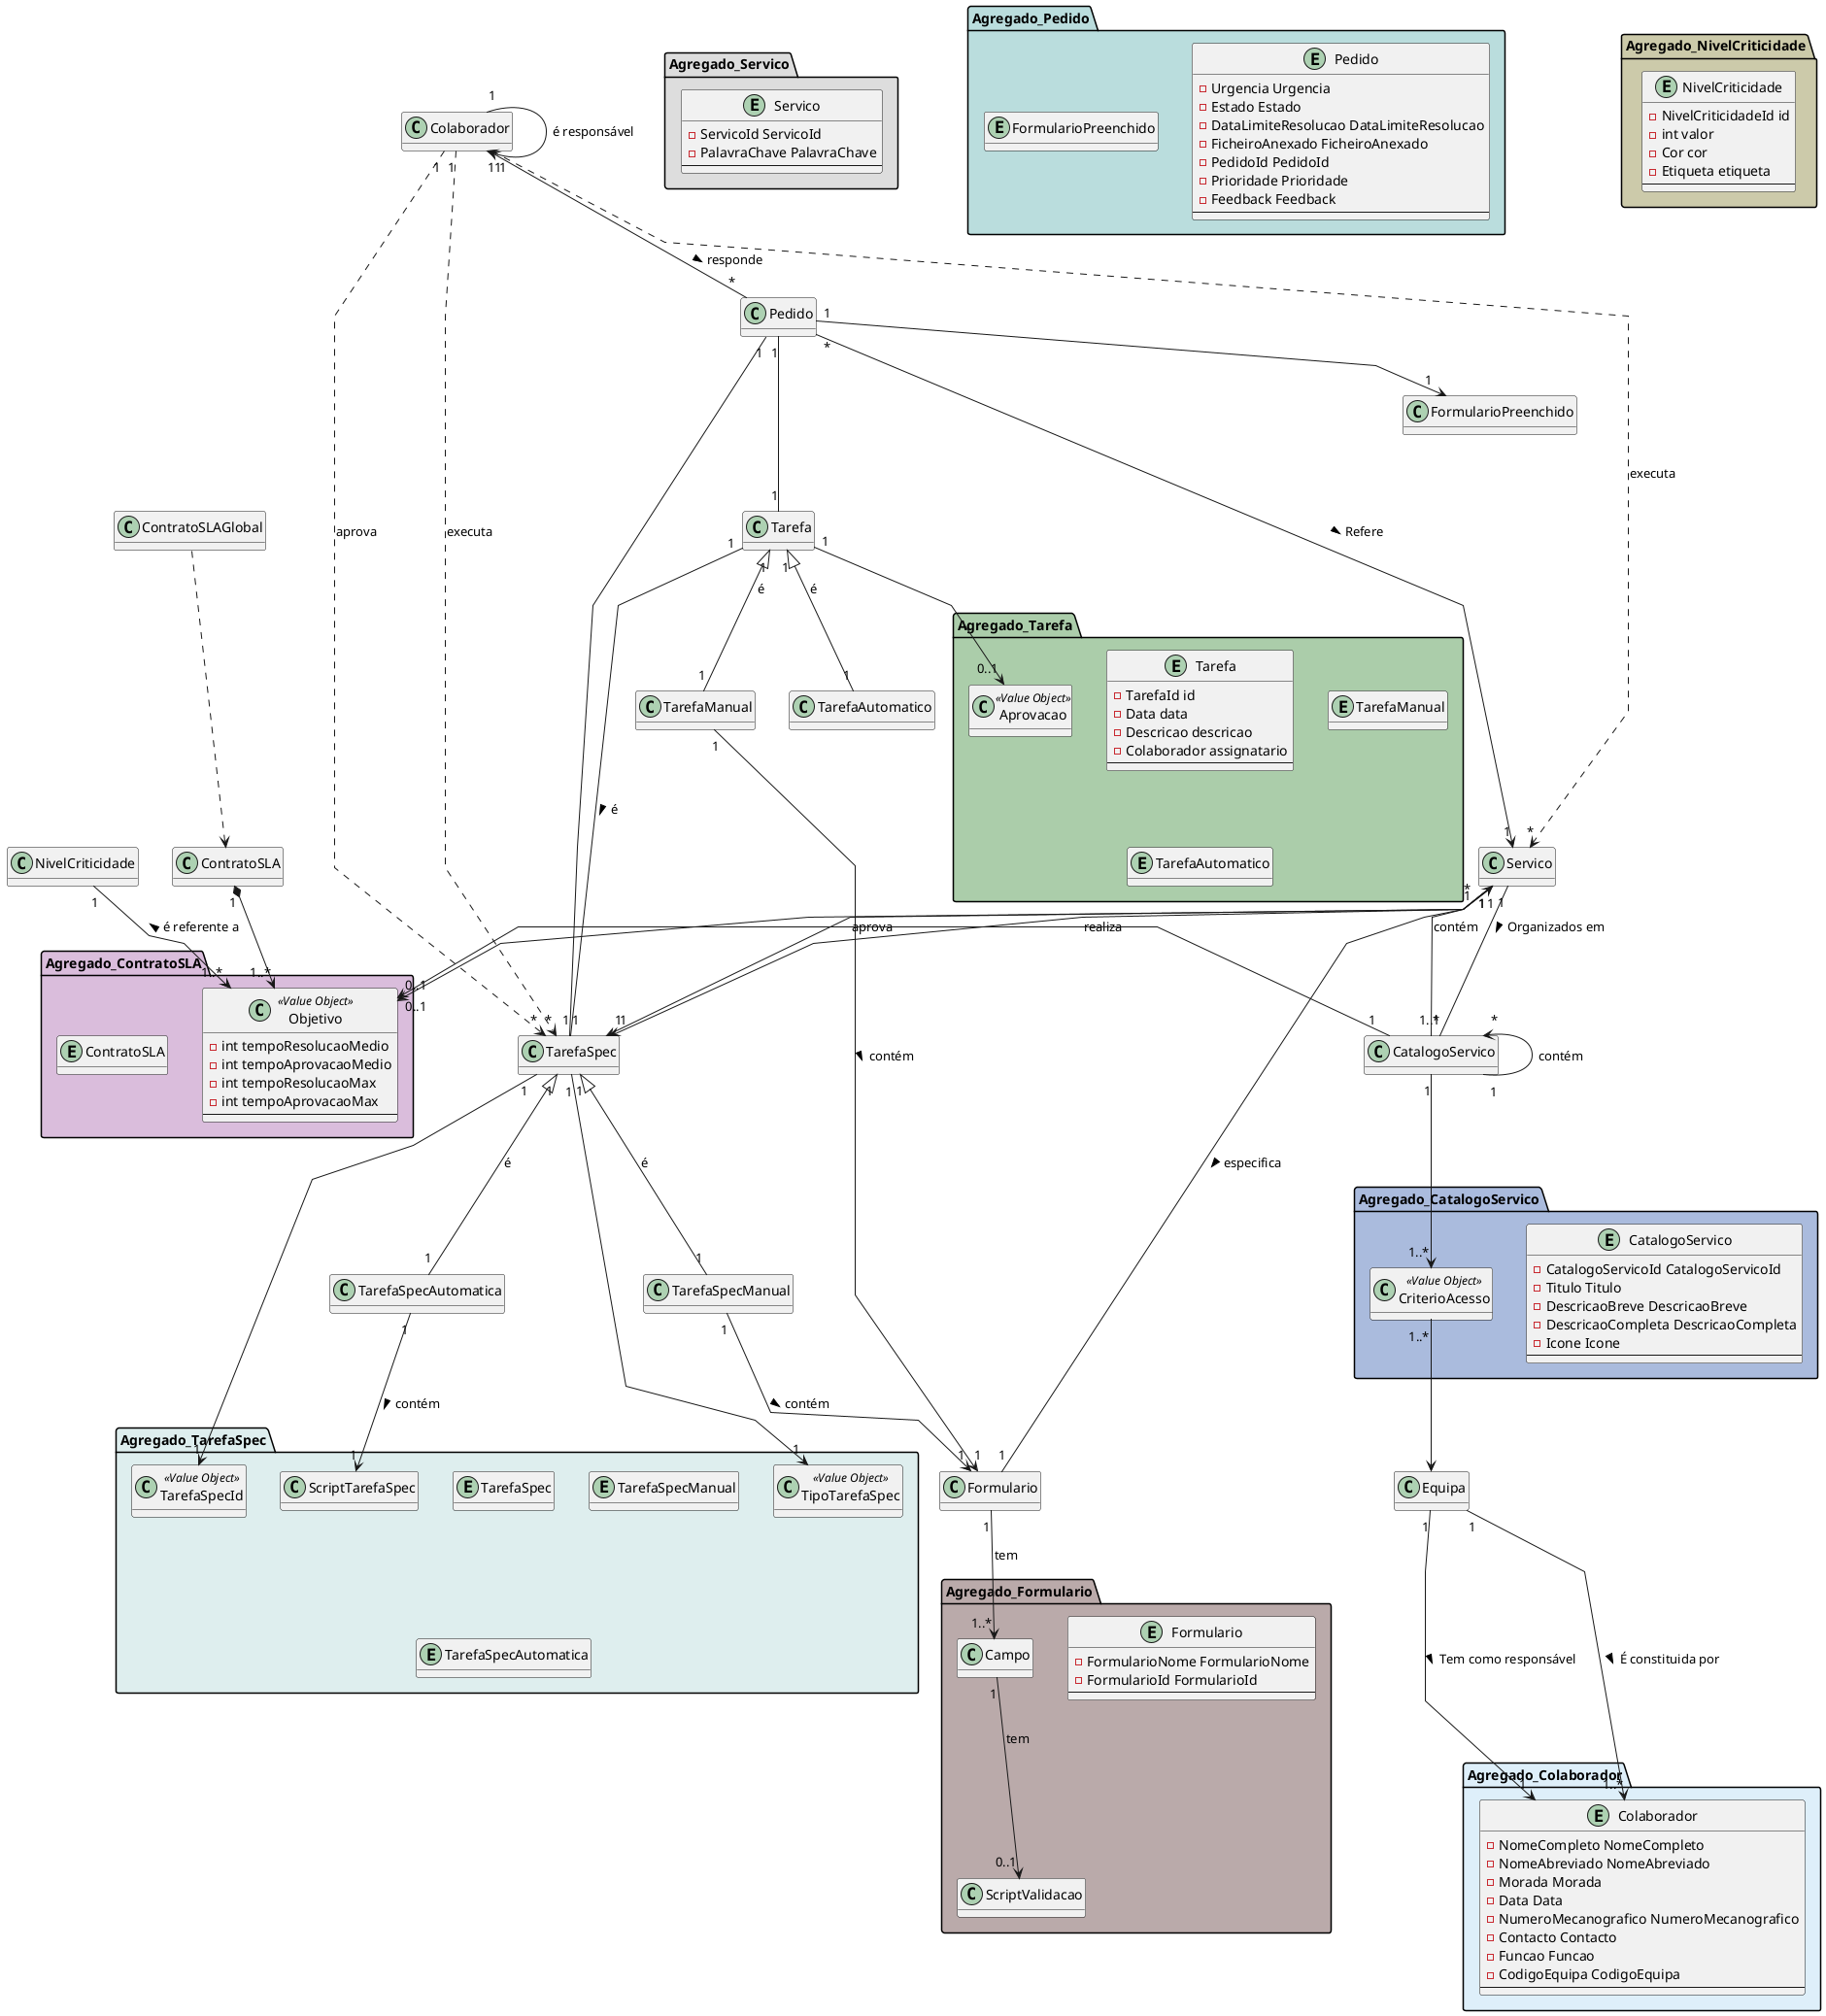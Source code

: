 
/* Este modelo de domínio deve respeitar DDD */
@startuml
skinparam linetype polyline
'left to right direction
hide fields


namespace Agregado_Formulario #BAAAAA {
entity Formulario{
    - FormularioNome FormularioNome
    - FormularioId FormularioId
    --
 }


class Campo{}

class ScriptValidacao{}

.Formulario "1" --> "1..*" Campo : tem
Campo "1" --> "0..1" ScriptValidacao : tem

}
namespace Agregado_Servico #DDDDDD{
entity Servico{
    - ServicoId ServicoId
    - PalavraChave PalavraChave
    --
}
'.Servico "1" --> "0..1" Aprovacao
.Servico "1" -- "1..*" .CatalogoServico : > Organizados em
}

namespace Agregado_TarefaSpec #DEEEEE{
entity TarefaSpec{}

entity TarefaSpecManual{}

entity TarefaSpecAutomatica{}

class TarefaSpecId<<Value Object>>{}

class ScriptTarefaSpec{}

class TipoTarefaSpec<<Value Object>> {}

.TarefaSpecAutomatica "1" --> "1" ScriptTarefaSpec : contém >

.Pedido "1" --- "1" .TarefaSpec
.TarefaSpec "1" --> "1" TipoTarefaSpec
.TarefaSpec "1" -> "1" TarefaSpecId
.TarefaSpec "1" <|-- "1" .TarefaSpecAutomatica : é
.TarefaSpec "1" <|-- "1" .TarefaSpecManual : é
}



namespace Agregado_Pedido #BADDDD{
entity Pedido{
    - Urgencia Urgencia
    - Estado Estado
    - DataLimiteResolucao DataLimiteResolucao
    - FicheiroAnexado FicheiroAnexado
    - PedidoId PedidoId
    - Prioridade Prioridade
    - Feedback Feedback
    --
}

entity FormularioPreenchido{}


}

namespace Agregado_ContratoSLA #DABDDC{
entity ContratoSLA{}


class Objetivo <<Value Object>> {
    -int tempoResolucaoMedio
    -int tempoAprovacaoMedio
    -int tempoResolucaoMax
    -int tempoAprovacaoMax
    --
}

.ContratoSLA "1" *--> "1..*" Objetivo
}


namespace Agregado_Colaborador #DEEFFA {
entity Colaborador{
    - NomeCompleto NomeCompleto
    - NomeAbreviado NomeAbreviado
    - Morada Morada
    - Data Data
    - NumeroMecanografico NumeroMecanografico
    - Contacto Contacto
    - Funcao Funcao
    - CodigoEquipa CodigoEquipa
    --
}

}

namespace Agregado_CatalogoServico #AABBDD{

entity CatalogoServico{
    - CatalogoServicoId CatalogoServicoId
    - Titulo Titulo
    - DescricaoBreve DescricaoBreve
    - DescricaoCompleta DescricaoCompleta
    - Icone Icone
    --
}
class CriterioAcesso<<Value Object>>{}

.CatalogoServico "1" --> "1..*" "CriterioAcesso"
CriterioAcesso "1..*" --> .Equipa

}


namespace Agregado_NivelCriticidade #CCCAAA{
entity NivelCriticidade{
    -NivelCriticidadeId id
    -int valor
    -Cor cor
    -Etiqueta etiqueta
    --
}


}

namespace Agregado_Tarefa #ABCDAA{
entity Tarefa{
    -TarefaId id
    -Data data
    -Descricao descricao
    -Colaborador assignatario
    --
}
class Aprovacao <<Value Object>> {}


entity TarefaManual{}

entity TarefaAutomatico{}


.Pedido "1" --- "1" .Tarefa
.Tarefa "1" --> "0..1" Aprovacao
.TarefaManual "1" --> "1" .Formulario : contém >
.Tarefa "1" <|-- "1" .TarefaAutomatico : é
.Tarefa "1" <|-- "1" .TarefaManual : é
}



.Servico "1" --> "1" TarefaSpec : realiza
.Servico "1" --> "1" TarefaSpec : aprova
.Equipa "1" ---> "1..*" Colaborador : É constituida por >
.Equipa "1" ---> "1" Colaborador : Tem como responsável >
.TarefaSpecManual "1" --> "1" .Formulario : contém >

.CatalogoServico "*" <-- "1" .CatalogoServico : contém
.Servico "1" -- "1" Formulario : especifica >
.Servico "*" <-- "1" .CatalogoServico : contém
.Pedido "1" --> "1" .FormularioPreenchido
.Pedido "*" --> "1" .Servico : Refere >
'.Pedido "1" --> "1" .Formulario : utiliza >

.Colaborador "1" --> "1" .Colaborador : é responsável
.Colaborador "1" <-- "*" .Pedido : responde >
.Colaborador "1" ..> "*" .Servico : executa
.Colaborador "1" ..> "*" .TarefaSpec : executa
.Colaborador "1" ..> "*" .TarefaSpec : aprova

'.FormularioPreenchido "1" --|> "1" Formulario : é
.Servico "1" --> "0..1" Agregado_ContratoSLA.Objetivo
.CatalogoServico "1" -> "0..1" Agregado_ContratoSLA.Objetivo
.NivelCriticidade "1" --> "1..*" Agregado_ContratoSLA.Objetivo : < é referente a
.ContratoSLAGlobal ...> .ContratoSLA
.Tarefa  "1" ---- "1" .TarefaSpec : é >
class ContratoSLAGlobal{}


@enduml